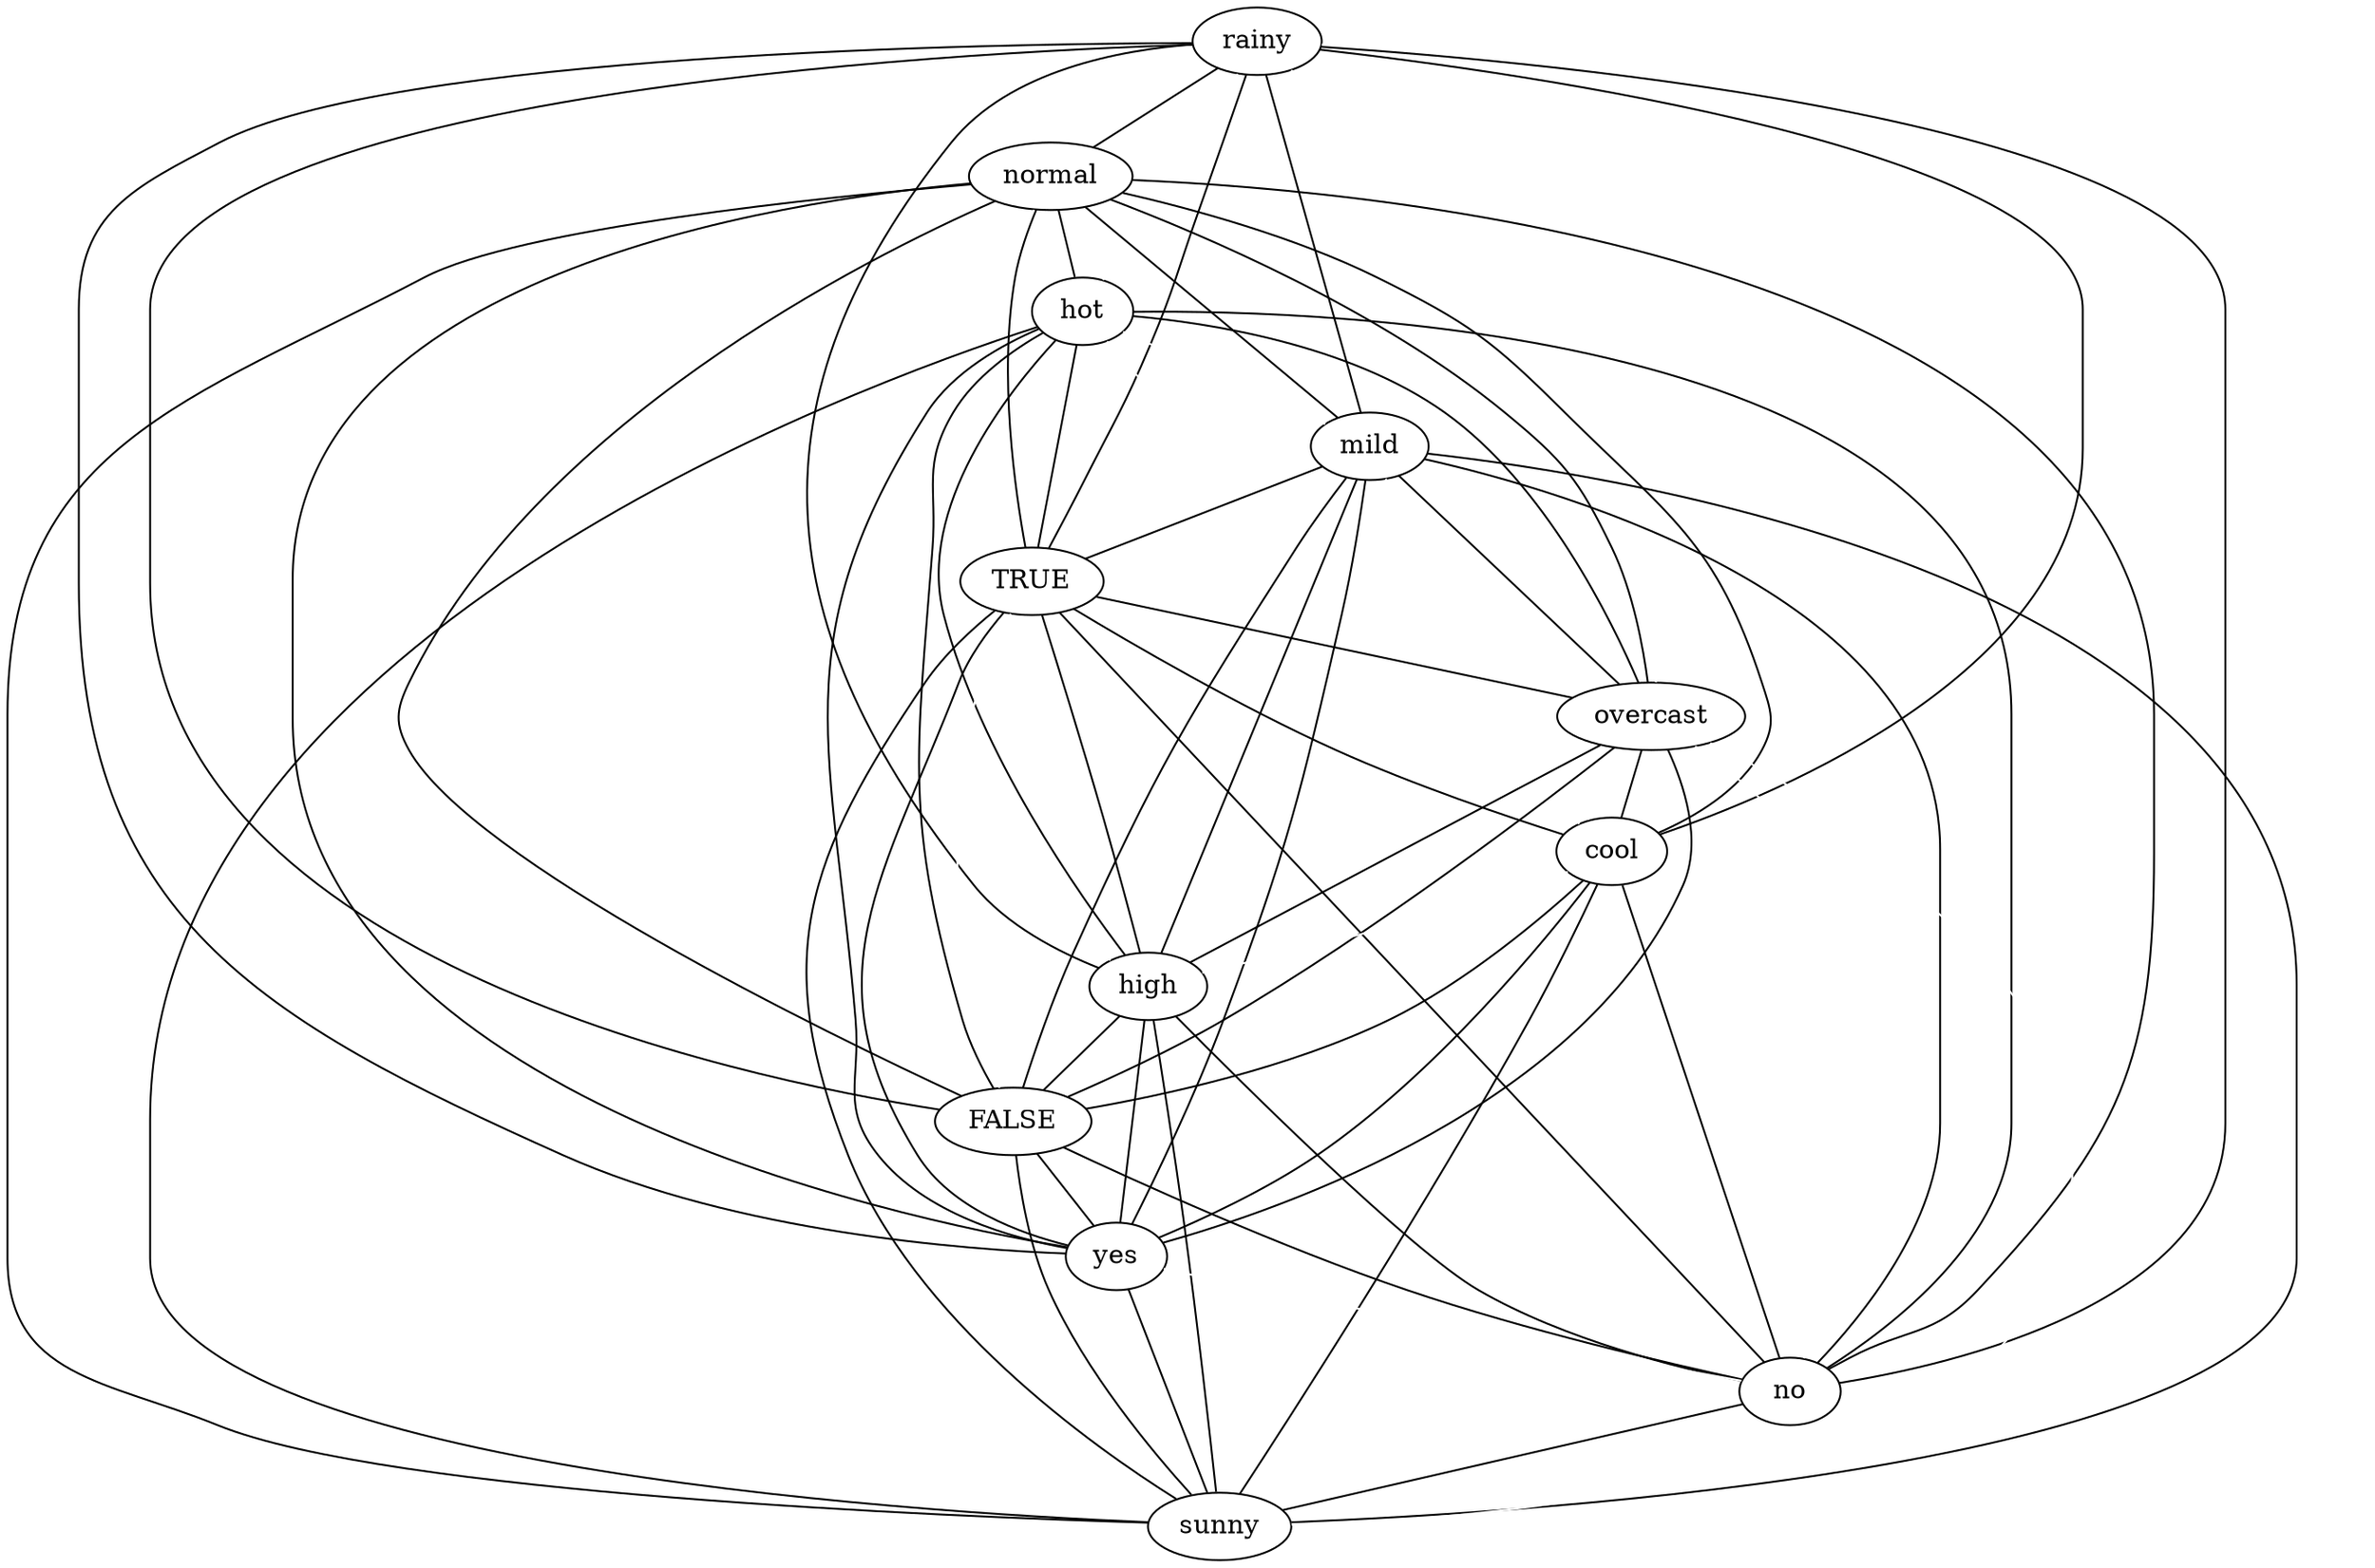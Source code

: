 strict graph "" {
rainy;
normal;
hot;
mild;
TRUE;
overcast;
cool;
high;
FALSE;
yes;
no;
sunny;
rainy -- normal  [color=black];
rainy -- cool  [color=black];
rainy -- hot  [color=white];
rainy -- FALSE  [color=black];
rainy -- high  [color=black];
rainy -- no  [color=black];
rainy -- yes  [color=black];
rainy -- mild  [color=black];
rainy -- TRUE  [color=black];
rainy -- overcast  [color=white];
rainy -- sunny  [color=white];
normal -- cool  [color=black];
normal -- hot  [color=black];
normal -- FALSE  [color=black];
normal -- high  [color=white];
normal -- no  [color=black];
normal -- yes  [color=black];
normal -- mild  [color=black];
normal -- TRUE  [color=black];
normal -- overcast  [color=black];
normal -- sunny  [color=black];
hot -- cool  [color=white];
hot -- high  [color=black];
hot -- FALSE  [color=black];
hot -- no  [color=black];
hot -- yes  [color=black];
hot -- mild  [color=white];
hot -- TRUE  [color=black];
hot -- overcast  [color=black];
hot -- sunny  [color=black];
mild -- cool  [color=white];
mild -- FALSE  [color=black];
mild -- high  [color=black];
mild -- no  [color=black];
mild -- yes  [color=black];
mild -- TRUE  [color=black];
mild -- overcast  [color=black];
mild -- sunny  [color=black];
TRUE -- cool  [color=black];
TRUE -- FALSE  [color=white];
TRUE -- high  [color=black];
TRUE -- no  [color=black];
TRUE -- yes  [color=black];
TRUE -- overcast  [color=black];
TRUE -- sunny  [color=black];
overcast -- cool  [color=black];
overcast -- FALSE  [color=black];
overcast -- high  [color=black];
overcast -- yes  [color=black];
overcast -- no  [color=white];
overcast -- sunny  [color=white];
cool -- high  [color=white];
cool -- FALSE  [color=black];
cool -- no  [color=black];
cool -- yes  [color=black];
cool -- sunny  [color=black];
high -- FALSE  [color=black];
high -- no  [color=black];
high -- yes  [color=black];
high -- sunny  [color=black];
FALSE -- no  [color=black];
FALSE -- yes  [color=black];
FALSE -- sunny  [color=black];
yes -- no  [color=white];
yes -- sunny  [color=black];
no -- sunny  [color=black];
}
